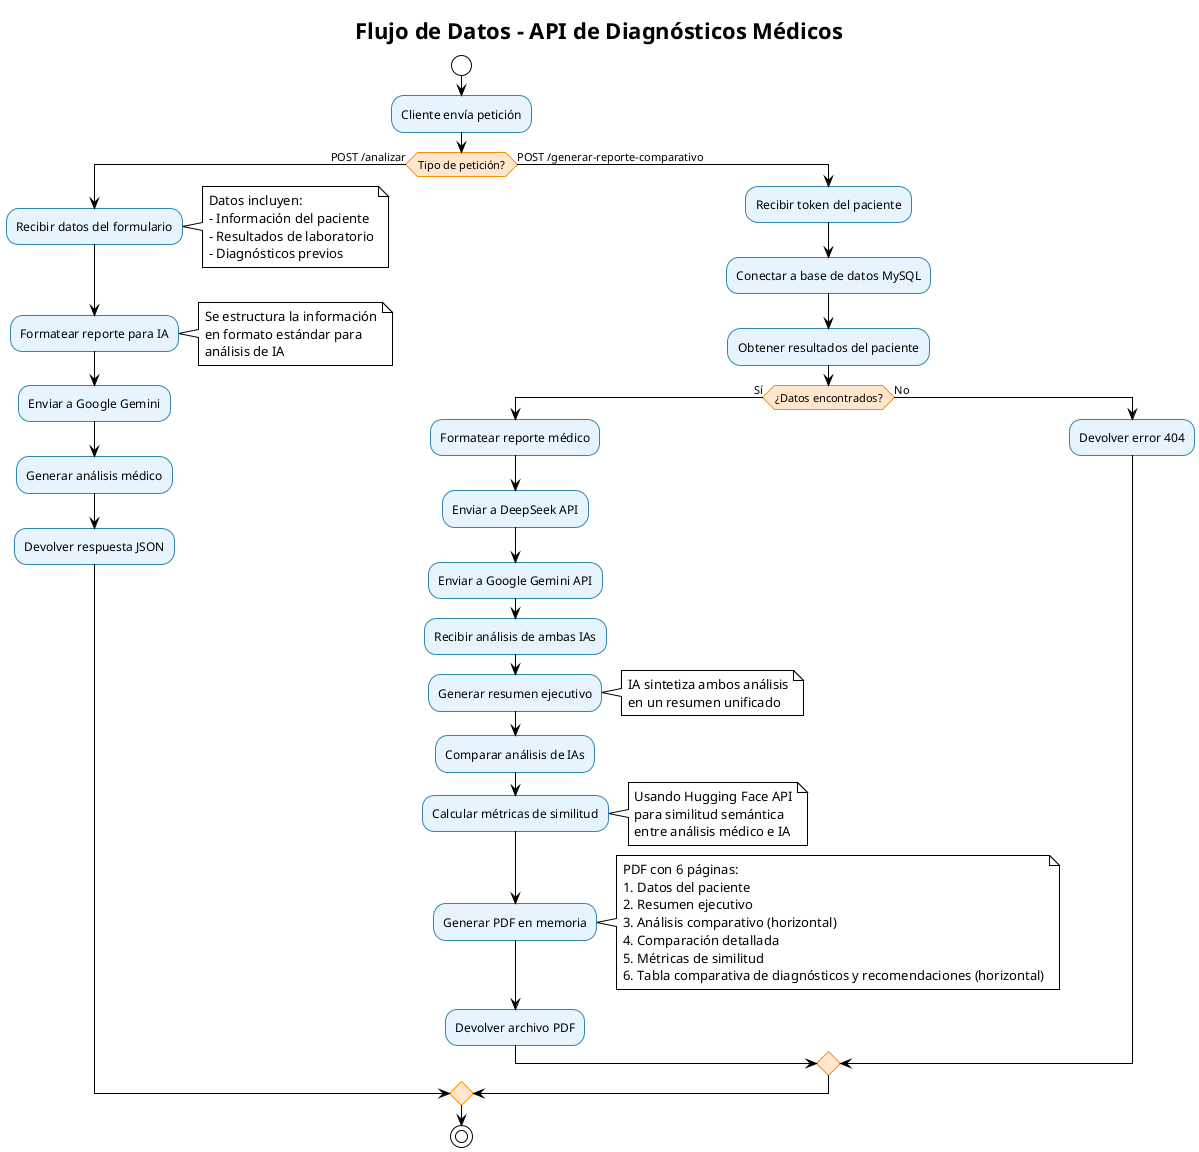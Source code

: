 @startuml Flujo de Datos del Sistema
!theme plain
skinparam backgroundColor #FFFFFF
skinparam activityBackgroundColor #E8F4FD
skinparam activityBorderColor #2E86AB
skinparam activityDiamondBackgroundColor #FFE6CC
skinparam activityDiamondBorderColor #FF8C00

title Flujo de Datos - API de Diagnósticos Médicos

start

:Cliente envía petición;

if (Tipo de petición?) then (POST /analizar)
    :Recibir datos del formulario;
    note right
        Datos incluyen:
        - Información del paciente
        - Resultados de laboratorio
        - Diagnósticos previos
    end note
    
    :Formatear reporte para IA;
    note right
        Se estructura la información
        en formato estándar para
        análisis de IA
    end note
    
    :Enviar a Google Gemini;
    :Generar análisis médico;
    :Devolver respuesta JSON;
    
else (POST /generar-reporte-comparativo)
    :Recibir token del paciente;
    :Conectar a base de datos MySQL;
    :Obtener resultados del paciente;
    
    if (¿Datos encontrados?) then (Sí)
        :Formatear reporte médico;
        :Enviar a DeepSeek API;
        :Enviar a Google Gemini API;
        :Recibir análisis de ambas IAs;
        
        :Generar resumen ejecutivo;
        note right
            IA sintetiza ambos análisis
            en un resumen unificado
        end note
        
        :Comparar análisis de IAs;
        :Calcular métricas de similitud;
        note right
            Usando Hugging Face API
            para similitud semántica
            entre análisis médico e IA
        end note
        
        :Generar PDF en memoria;
        note right
            PDF con 6 páginas:
            1. Datos del paciente
            2. Resumen ejecutivo
            3. Análisis comparativo (horizontal)
            4. Comparación detallada
            5. Métricas de similitud
            6. Tabla comparativa de diagnósticos y recomendaciones (horizontal)
        end note
        
        :Devolver archivo PDF;
        
    else (No)
        :Devolver error 404;
    endif
endif

stop

@enduml
